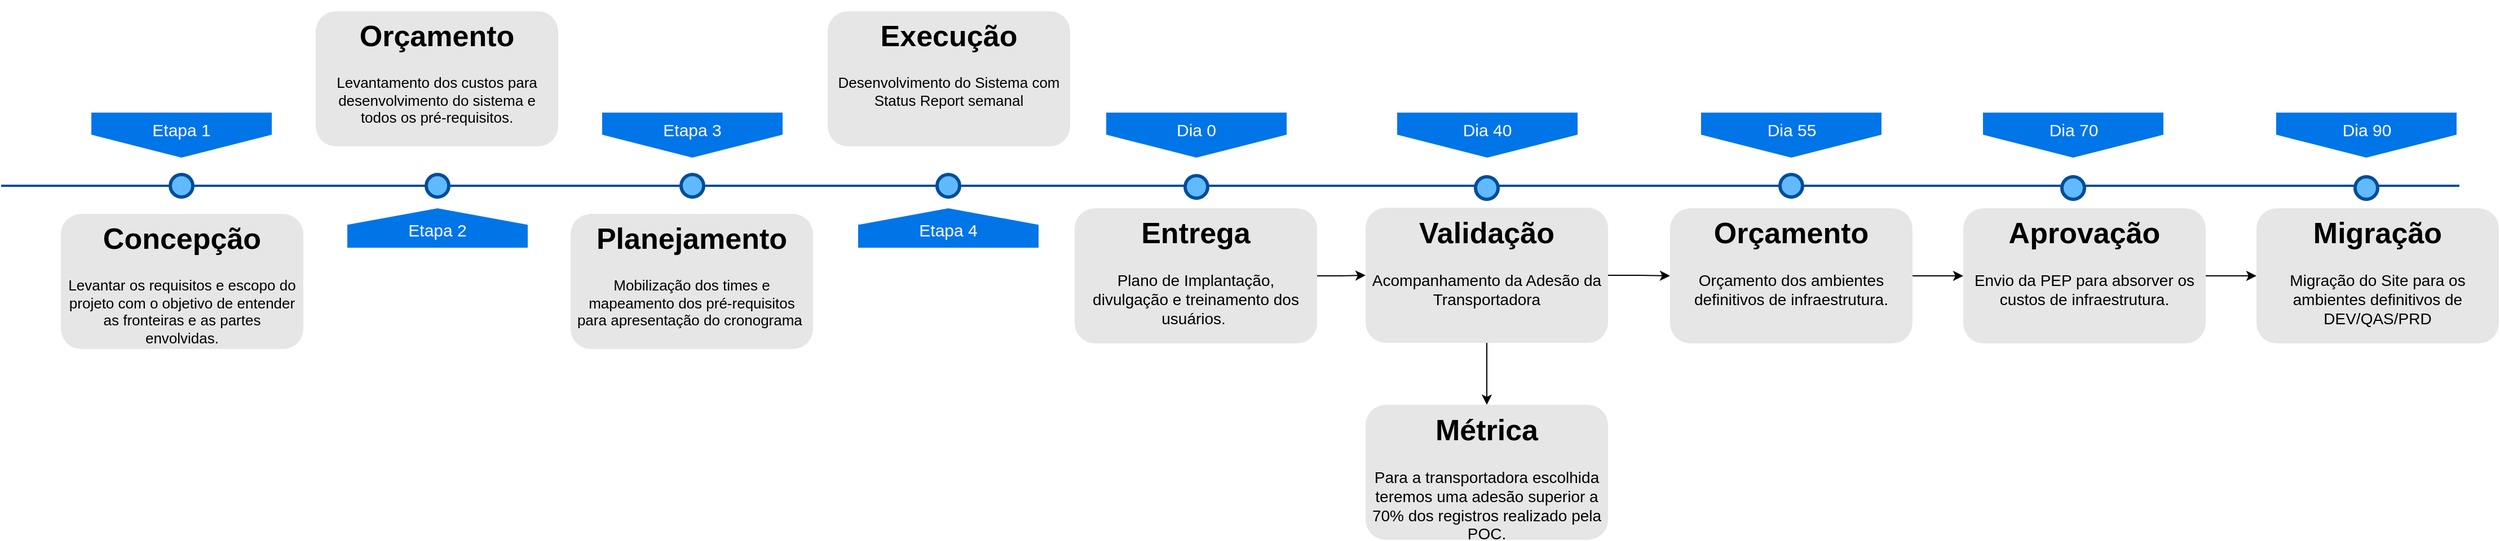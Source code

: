 <mxfile version="11.1.4" type="github"><diagram name="Page-1" id="82e54ff1-d628-8f03-85c4-9753963a91cd"><mxGraphModel dx="1108" dy="464" grid="1" gridSize="10" guides="1" tooltips="1" connect="1" arrows="1" fold="1" page="1" pageScale="1" pageWidth="1100" pageHeight="850" background="#ffffff" math="0" shadow="0"><root><mxCell id="0"/><mxCell id="1" parent="0"/><mxCell id="4ec97bd9e5d20128-1" value="" style="line;strokeWidth=2;html=1;fillColor=none;fontSize=28;fontColor=#004D99;strokeColor=#004D99;" parent="1" vertex="1"><mxGeometry x="40" y="400" width="2180" height="10" as="geometry"/></mxCell><mxCell id="4ec97bd9e5d20128-5" value="Etapa 1" style="shape=offPageConnector;whiteSpace=wrap;html=1;fillColor=#0075E8;fontSize=15;fontColor=#FFFFFF;size=0.509;verticalAlign=top;strokeColor=none;" parent="1" vertex="1"><mxGeometry x="120" y="340" width="160" height="40" as="geometry"/></mxCell><mxCell id="4ec97bd9e5d20128-6" value="&lt;span&gt;Etapa 3&lt;/span&gt;" style="shape=offPageConnector;whiteSpace=wrap;html=1;fillColor=#0075E8;fontSize=15;fontColor=#FFFFFF;size=0.509;verticalAlign=top;strokeColor=none;" parent="1" vertex="1"><mxGeometry x="573" y="340" width="160" height="40" as="geometry"/></mxCell><mxCell id="4ec97bd9e5d20128-7" value="&lt;span&gt;Etapa 2&lt;/span&gt;" style="shape=offPageConnector;whiteSpace=wrap;html=1;fillColor=#0075E8;fontSize=15;fontColor=#FFFFFF;size=0.418;flipV=1;verticalAlign=bottom;strokeColor=none;spacingBottom=4;" parent="1" vertex="1"><mxGeometry x="347" y="425" width="160" height="35" as="geometry"/></mxCell><mxCell id="4ec97bd9e5d20128-8" value="Etapa 4" style="shape=offPageConnector;whiteSpace=wrap;html=1;fillColor=#0075E8;fontSize=15;fontColor=#FFFFFF;size=0.418;flipV=1;verticalAlign=bottom;strokeColor=none;spacingBottom=4;" parent="1" vertex="1"><mxGeometry x="800" y="425" width="160" height="35" as="geometry"/></mxCell><mxCell id="4ec97bd9e5d20128-9" value="" style="ellipse;whiteSpace=wrap;html=1;fillColor=#61BAFF;fontSize=28;fontColor=#004D99;strokeWidth=3;strokeColor=#004D99;" parent="1" vertex="1"><mxGeometry x="190" y="395" width="20" height="20" as="geometry"/></mxCell><mxCell id="4ec97bd9e5d20128-10" value="" style="ellipse;whiteSpace=wrap;html=1;fillColor=#61BAFF;fontSize=28;fontColor=#004D99;strokeWidth=3;strokeColor=#004D99;" parent="1" vertex="1"><mxGeometry x="417" y="395" width="20" height="20" as="geometry"/></mxCell><mxCell id="4ec97bd9e5d20128-11" value="" style="ellipse;whiteSpace=wrap;html=1;fillColor=#61BAFF;fontSize=28;fontColor=#004D99;strokeWidth=3;strokeColor=#004D99;" parent="1" vertex="1"><mxGeometry x="643" y="395" width="20" height="20" as="geometry"/></mxCell><mxCell id="4ec97bd9e5d20128-13" value="" style="ellipse;whiteSpace=wrap;html=1;fillColor=#61BAFF;fontSize=28;fontColor=#004D99;strokeWidth=3;strokeColor=#004D99;" parent="1" vertex="1"><mxGeometry x="870" y="395" width="20" height="20" as="geometry"/></mxCell><mxCell id="4ec97bd9e5d20128-14" value="&lt;h1&gt;Concepção&lt;/h1&gt;&lt;p&gt;Levantar os requisitos e escopo do projeto com o objetivo de entender as fronteiras e as partes envolvidas.&lt;/p&gt;" style="text;html=1;spacing=5;spacingTop=-20;whiteSpace=wrap;overflow=hidden;strokeColor=none;strokeWidth=3;fillColor=#E6E6E6;fontSize=13;fontColor=#000000;align=center;rounded=1;" parent="1" vertex="1"><mxGeometry x="93" y="430" width="215" height="120" as="geometry"/></mxCell><mxCell id="4ec97bd9e5d20128-16" value="&lt;h1&gt;Orçamento&lt;/h1&gt;&lt;p&gt;Levantamento dos custos para desenvolvimento do sistema e todos os pré-requisitos.&lt;/p&gt;" style="text;html=1;spacing=5;spacingTop=-20;whiteSpace=wrap;overflow=hidden;strokeColor=none;strokeWidth=3;fillColor=#E6E6E6;fontSize=13;fontColor=#000000;align=center;rounded=1;" parent="1" vertex="1"><mxGeometry x="319" y="250" width="215" height="120" as="geometry"/></mxCell><mxCell id="4ec97bd9e5d20128-17" value="&lt;h1&gt;Planejamento&lt;/h1&gt;&lt;p&gt;Mobilização dos times e mapeamento dos pré-requisitos para apresentação do cronograma&amp;nbsp;&lt;/p&gt;" style="text;html=1;spacing=5;spacingTop=-20;whiteSpace=wrap;overflow=hidden;strokeColor=none;strokeWidth=3;fillColor=#E6E6E6;fontSize=13;fontColor=#000000;align=center;rounded=1;" parent="1" vertex="1"><mxGeometry x="545" y="430" width="215" height="120" as="geometry"/></mxCell><mxCell id="4ec97bd9e5d20128-18" value="&lt;h1&gt;Execução&lt;/h1&gt;&lt;p&gt;Desenvolvimento do Sistema com Status Report semanal&lt;/p&gt;" style="text;html=1;spacing=5;spacingTop=-20;whiteSpace=wrap;overflow=hidden;strokeColor=none;strokeWidth=3;fillColor=#E6E6E6;fontSize=13;fontColor=#000000;align=center;rounded=1;" parent="1" vertex="1"><mxGeometry x="773" y="250" width="215" height="120" as="geometry"/></mxCell><mxCell id="n4zhQU87M8uMbhmRrmAr-3" value="" style="ellipse;whiteSpace=wrap;html=1;fillColor=#61BAFF;fontSize=28;fontColor=#004D99;strokeWidth=3;strokeColor=#004D99;" parent="1" vertex="1"><mxGeometry x="1090" y="396" width="20" height="20" as="geometry"/></mxCell><mxCell id="n4zhQU87M8uMbhmRrmAr-4" value="&lt;span&gt;Dia 0&lt;/span&gt;" style="shape=offPageConnector;whiteSpace=wrap;html=1;fillColor=#0075E8;fontSize=15;fontColor=#FFFFFF;size=0.509;verticalAlign=top;strokeColor=none;" parent="1" vertex="1"><mxGeometry x="1020" y="340" width="160" height="40" as="geometry"/></mxCell><mxCell id="25ZGlQIlSxjDI10zNCEu-2" value="" style="edgeStyle=orthogonalEdgeStyle;rounded=0;orthogonalLoop=1;jettySize=auto;html=1;" parent="1" source="n4zhQU87M8uMbhmRrmAr-5" target="25ZGlQIlSxjDI10zNCEu-1" edge="1"><mxGeometry relative="1" as="geometry"/></mxCell><mxCell id="n4zhQU87M8uMbhmRrmAr-5" value="&lt;h1&gt;Entrega&lt;/h1&gt;&lt;p&gt;&lt;font style=&quot;font-size: 14px&quot;&gt;Plano de Implantação, divulgação e treinamento dos usuários.&amp;nbsp;&lt;/font&gt;&lt;/p&gt;" style="text;html=1;spacing=5;spacingTop=-20;whiteSpace=wrap;overflow=hidden;strokeColor=none;strokeWidth=3;fillColor=#E6E6E6;fontSize=13;fontColor=#000000;align=center;rounded=1;" parent="1" vertex="1"><mxGeometry x="992" y="425" width="215" height="120" as="geometry"/></mxCell><mxCell id="25ZGlQIlSxjDI10zNCEu-4" value="" style="edgeStyle=orthogonalEdgeStyle;rounded=0;orthogonalLoop=1;jettySize=auto;html=1;" parent="1" source="25ZGlQIlSxjDI10zNCEu-1" target="25ZGlQIlSxjDI10zNCEu-3" edge="1"><mxGeometry relative="1" as="geometry"/></mxCell><mxCell id="25ZGlQIlSxjDI10zNCEu-6" value="" style="edgeStyle=orthogonalEdgeStyle;rounded=0;orthogonalLoop=1;jettySize=auto;html=1;" parent="1" source="25ZGlQIlSxjDI10zNCEu-1" target="25ZGlQIlSxjDI10zNCEu-5" edge="1"><mxGeometry relative="1" as="geometry"/></mxCell><mxCell id="25ZGlQIlSxjDI10zNCEu-1" value="&lt;h1&gt;Validação&lt;/h1&gt;&lt;p&gt;&lt;font style=&quot;font-size: 14px&quot;&gt;Acompanhamento da Adesão da Transportadora&lt;/font&gt;&lt;/p&gt;" style="text;html=1;spacing=5;spacingTop=-20;whiteSpace=wrap;overflow=hidden;strokeColor=none;strokeWidth=3;fillColor=#E6E6E6;fontSize=13;fontColor=#000000;align=center;rounded=1;" parent="1" vertex="1"><mxGeometry x="1250" y="424.5" width="215" height="120" as="geometry"/></mxCell><mxCell id="25ZGlQIlSxjDI10zNCEu-18" value="" style="edgeStyle=orthogonalEdgeStyle;rounded=0;orthogonalLoop=1;jettySize=auto;html=1;fontSize=14;" parent="1" source="25ZGlQIlSxjDI10zNCEu-5" target="25ZGlQIlSxjDI10zNCEu-17" edge="1"><mxGeometry relative="1" as="geometry"/></mxCell><mxCell id="25ZGlQIlSxjDI10zNCEu-5" value="&lt;h1&gt;Orçamento&lt;/h1&gt;&lt;p&gt;&lt;span style=&quot;font-size: 14px&quot;&gt;Orçamento dos ambientes definitivos de infraestrutura.&lt;/span&gt;&lt;/p&gt;" style="text;html=1;spacing=5;spacingTop=-20;whiteSpace=wrap;overflow=hidden;strokeColor=none;strokeWidth=3;fillColor=#E6E6E6;fontSize=13;fontColor=#000000;align=center;rounded=1;" parent="1" vertex="1"><mxGeometry x="1520" y="425" width="215" height="120" as="geometry"/></mxCell><mxCell id="25ZGlQIlSxjDI10zNCEu-25" style="edgeStyle=orthogonalEdgeStyle;rounded=0;orthogonalLoop=1;jettySize=auto;html=1;entryX=0;entryY=0.5;entryDx=0;entryDy=0;fontSize=14;" parent="1" source="25ZGlQIlSxjDI10zNCEu-17" target="25ZGlQIlSxjDI10zNCEu-22" edge="1"><mxGeometry relative="1" as="geometry"/></mxCell><mxCell id="25ZGlQIlSxjDI10zNCEu-17" value="&lt;h1&gt;Aprovação&lt;/h1&gt;&lt;p&gt;&lt;span style=&quot;font-size: 14px&quot;&gt;Envio da PEP para absorver os custos de infraestrutura.&lt;/span&gt;&lt;/p&gt;" style="text;html=1;spacing=5;spacingTop=-20;whiteSpace=wrap;overflow=hidden;strokeColor=none;strokeWidth=3;fillColor=#E6E6E6;fontSize=13;fontColor=#000000;align=center;rounded=1;" parent="1" vertex="1"><mxGeometry x="1780" y="425" width="215" height="120" as="geometry"/></mxCell><mxCell id="25ZGlQIlSxjDI10zNCEu-3" value="&lt;h1&gt;Métrica&lt;/h1&gt;&lt;p&gt;&lt;font style=&quot;font-size: 14px&quot;&gt;Para a transportadora escolhida teremos uma adesão superior a 70% dos registros realizado pela POC.&lt;/font&gt;&lt;/p&gt;" style="text;html=1;spacing=5;spacingTop=-20;whiteSpace=wrap;overflow=hidden;strokeColor=none;strokeWidth=3;fillColor=#E6E6E6;fontSize=13;fontColor=#000000;align=center;rounded=1;" parent="1" vertex="1"><mxGeometry x="1250" y="599.5" width="215" height="120" as="geometry"/></mxCell><mxCell id="25ZGlQIlSxjDI10zNCEu-7" value="&lt;span&gt;Dia 40&lt;/span&gt;" style="shape=offPageConnector;whiteSpace=wrap;html=1;fillColor=#0075E8;fontSize=15;fontColor=#FFFFFF;size=0.509;verticalAlign=top;strokeColor=none;" parent="1" vertex="1"><mxGeometry x="1278" y="340" width="160" height="40" as="geometry"/></mxCell><mxCell id="25ZGlQIlSxjDI10zNCEu-8" value="&lt;span&gt;Dia 55&lt;/span&gt;" style="shape=offPageConnector;whiteSpace=wrap;html=1;fillColor=#0075E8;fontSize=15;fontColor=#FFFFFF;size=0.509;verticalAlign=top;strokeColor=none;" parent="1" vertex="1"><mxGeometry x="1547.5" y="340" width="160" height="40" as="geometry"/></mxCell><mxCell id="25ZGlQIlSxjDI10zNCEu-15" value="&lt;span&gt;Dia 70&lt;/span&gt;" style="shape=offPageConnector;whiteSpace=wrap;html=1;fillColor=#0075E8;fontSize=15;fontColor=#FFFFFF;size=0.509;verticalAlign=top;strokeColor=none;" parent="1" vertex="1"><mxGeometry x="1797.5" y="340" width="160" height="40" as="geometry"/></mxCell><mxCell id="25ZGlQIlSxjDI10zNCEu-9" value="" style="ellipse;whiteSpace=wrap;html=1;fillColor=#61BAFF;fontSize=28;fontColor=#004D99;strokeWidth=3;strokeColor=#004D99;" parent="1" vertex="1"><mxGeometry x="1347.5" y="397" width="20" height="20" as="geometry"/></mxCell><mxCell id="25ZGlQIlSxjDI10zNCEu-10" value="" style="ellipse;whiteSpace=wrap;html=1;fillColor=#61BAFF;fontSize=28;fontColor=#004D99;strokeWidth=3;strokeColor=#004D99;" parent="1" vertex="1"><mxGeometry x="1617.5" y="395" width="20" height="20" as="geometry"/></mxCell><mxCell id="25ZGlQIlSxjDI10zNCEu-19" value="" style="ellipse;whiteSpace=wrap;html=1;fillColor=#61BAFF;fontSize=28;fontColor=#004D99;strokeWidth=3;strokeColor=#004D99;" parent="1" vertex="1"><mxGeometry x="1867.5" y="397" width="20" height="20" as="geometry"/></mxCell><mxCell id="25ZGlQIlSxjDI10zNCEu-22" value="&lt;h1&gt;Migração&lt;/h1&gt;&lt;p&gt;&lt;span style=&quot;font-size: 14px&quot;&gt;Migração do Site para os ambientes definitivos de DEV/QAS/PRD&lt;/span&gt;&lt;/p&gt;" style="text;html=1;spacing=5;spacingTop=-20;whiteSpace=wrap;overflow=hidden;strokeColor=none;strokeWidth=3;fillColor=#E6E6E6;fontSize=13;fontColor=#000000;align=center;rounded=1;" parent="1" vertex="1"><mxGeometry x="2040" y="425" width="215" height="120" as="geometry"/></mxCell><mxCell id="25ZGlQIlSxjDI10zNCEu-23" value="&lt;span&gt;Dia 90&lt;/span&gt;" style="shape=offPageConnector;whiteSpace=wrap;html=1;fillColor=#0075E8;fontSize=15;fontColor=#FFFFFF;size=0.509;verticalAlign=top;strokeColor=none;" parent="1" vertex="1"><mxGeometry x="2057.5" y="340" width="160" height="40" as="geometry"/></mxCell><mxCell id="25ZGlQIlSxjDI10zNCEu-24" value="" style="ellipse;whiteSpace=wrap;html=1;fillColor=#61BAFF;fontSize=28;fontColor=#004D99;strokeWidth=3;strokeColor=#004D99;" parent="1" vertex="1"><mxGeometry x="2127.5" y="397" width="20" height="20" as="geometry"/></mxCell></root></mxGraphModel></diagram></mxfile>